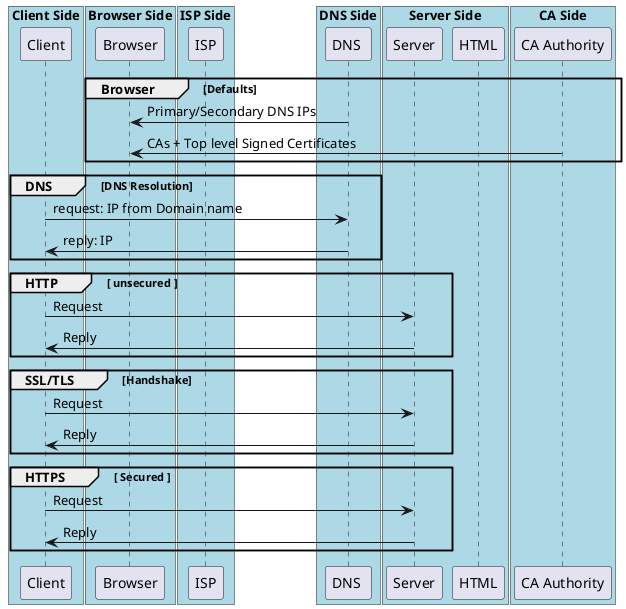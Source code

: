 @startuml
box "Client Side" #LightBlue
  participant Client as C
  'participant "Client\n Certificate" as C
  'participant "Client\n Certificate: Public-key" as C
end box

box "Browser Side" #LightBlue
  participant Browser as B
  participant "Browser\n Certificate" as B
  participant "Browser\n Certificate: Public-key" as B
end box

box "ISP Side" #LightBlue
  participant ISP as ISP
end box


box "DNS Side" #LightBlue
  participant "DNS " as DNS
end box

box "Server Side" #LightBlue
  participant Server as S
  participant "Server\n Certificate" as S
  participant "Server\n Certificate: Public-key" as S
  participant HTML as HTML
end box

box "CA Side" #LightBlue
  participant "CA Authority" as CA
  participant "CA Authority\n Certificate" as CA
  participant "CA Authority\n Certificate: Public-key" as CA
  participant "CA Authority\n Certificate: Private-key" as CA
end box

group Browser [Defaults]
    B <- DNS: Primary/Secondary DNS IPs
    B <- CA: CAs + Top level Signed Certificates
end

group DNS [DNS Resolution]
    C-> DNS : request: IP from Domain name 
    DNS-> C : reply: IP
end

group HTTP [ unsecured ]
    C-> S: Request
    S-> C: Reply
end

group SSL/TLS [Handshake]
    'public/private key
    'ca
    'protocol and version
    'alogorithm
    'hash
    'hmac
    C-> S: Request
    S-> C: Reply
end

group HTTPS [ Secured ]
    C-> S: Request
    S-> C: Reply
end
@enduml